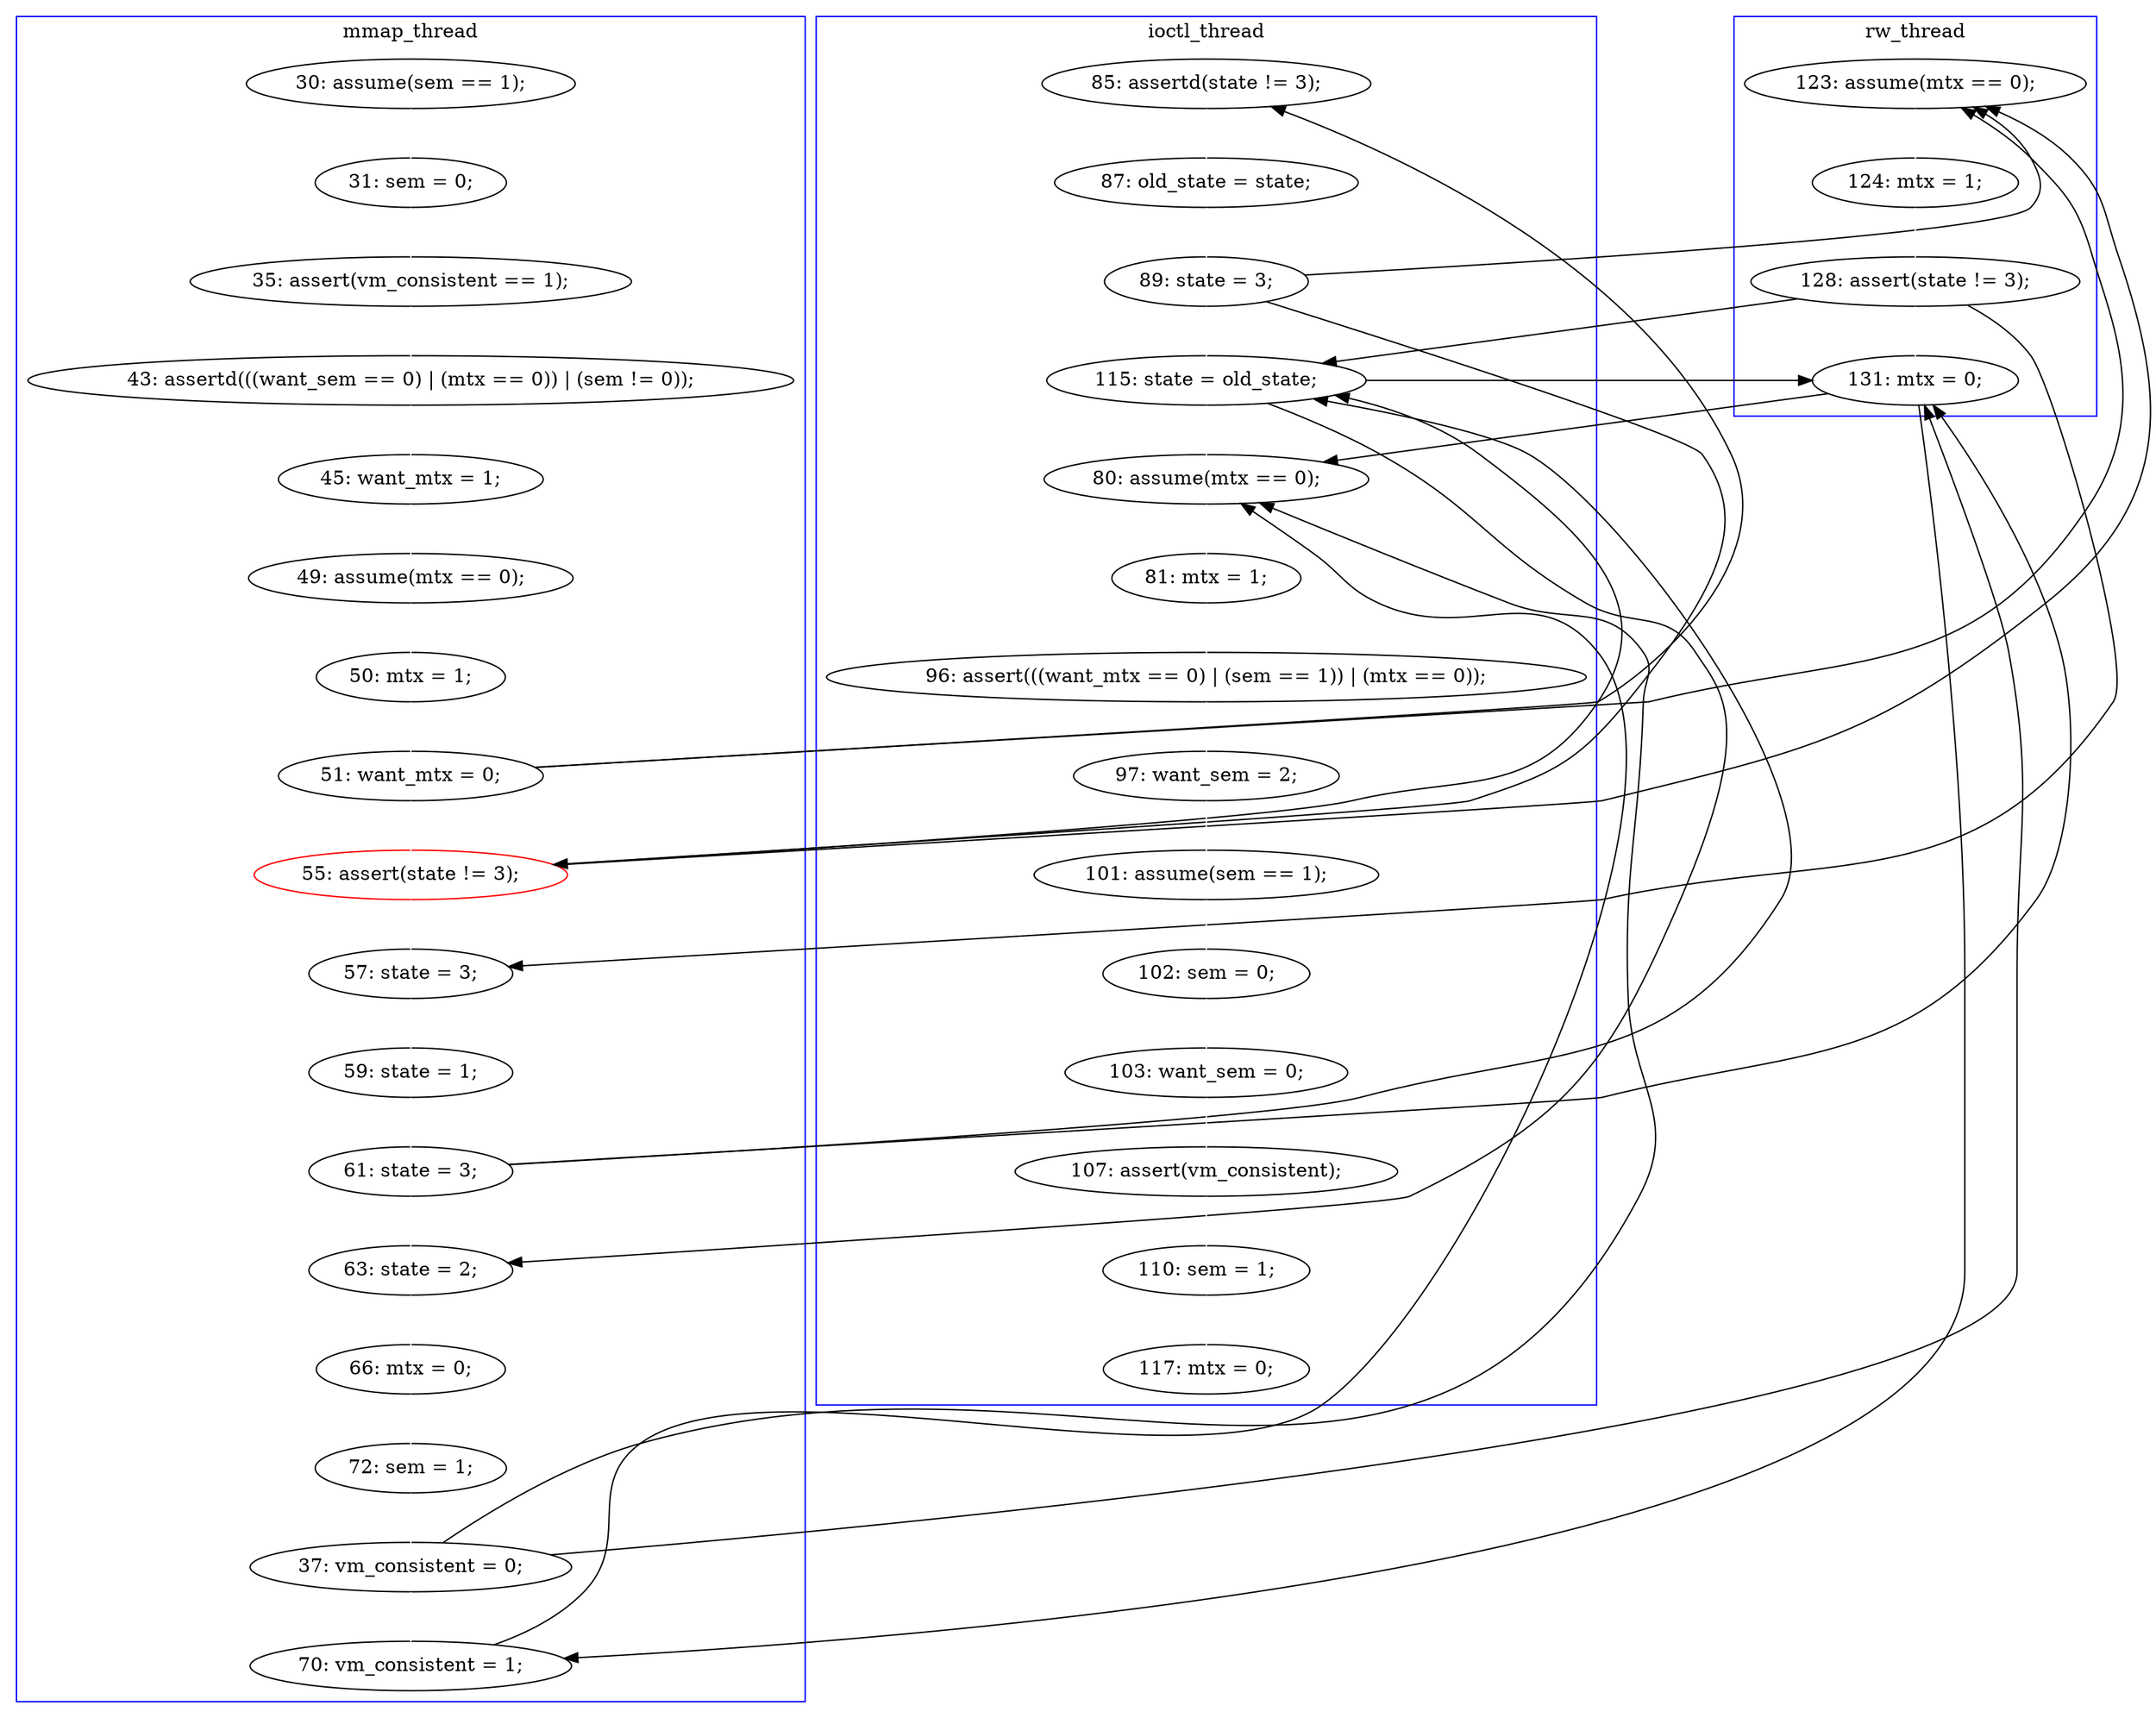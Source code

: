 digraph Counterexample {
	32 -> 33 [color = black, style = solid, constraint = false]
	11 -> 12 [color = white, style = solid]
	44 -> 47 [color = white, style = solid]
	20 -> 21 [color = black, style = solid, constraint = false]
	25 -> 32 [color = black, style = solid, constraint = false]
	16 -> 18 [color = white, style = solid]
	19 -> 20 [color = white, style = solid]
	32 -> 43 [color = white, style = solid]
	18 -> 19 [color = white, style = solid]
	23 -> 32 [color = white, style = solid]
	25 -> 29 [color = white, style = solid]
	38 -> 43 [color = black, style = solid, constraint = false]
	28 -> 38 [color = white, style = solid]
	29 -> 30 [color = white, style = solid]
	28 -> 29 [color = black, style = solid, constraint = false]
	20 -> 26 [color = black, style = solid, constraint = false]
	38 -> 39 [color = black, style = solid, constraint = false]
	35 -> 36 [color = white, style = solid]
	13 -> 14 [color = white, style = solid]
	36 -> 37 [color = white, style = solid]
	30 -> 31 [color = white, style = solid]
	20 -> 25 [color = white, style = solid]
	12 -> 13 [color = white, style = solid]
	23 -> 26 [color = black, style = solid, constraint = false]
	37 -> 39 [color = white, style = solid]
	25 -> 26 [color = black, style = solid, constraint = false]
	33 -> 35 [color = white, style = solid]
	51 -> 52 [color = white, style = solid]
	50 -> 51 [color = white, style = solid]
	52 -> 56 [color = white, style = solid]
	56 -> 57 [color = white, style = solid]
	37 -> 38 [color = black, style = solid, constraint = false]
	22 -> 23 [color = white, style = solid]
	14 -> 16 [color = white, style = solid]
	21 -> 22 [color = white, style = solid]
	28 -> 32 [color = black, style = solid, constraint = false]
	39 -> 43 [color = black, style = solid, constraint = false]
	37 -> 43 [color = black, style = solid, constraint = false]
	47 -> 48 [color = white, style = solid]
	23 -> 25 [color = black, style = solid, constraint = false]
	31 -> 33 [color = white, style = solid]
	48 -> 49 [color = white, style = solid]
	43 -> 44 [color = white, style = solid]
	26 -> 27 [color = white, style = solid]
	31 -> 38 [color = black, style = solid, constraint = false]
	32 -> 38 [color = black, style = solid, constraint = false]
	27 -> 28 [color = white, style = solid]
	49 -> 50 [color = white, style = solid]
	31 -> 32 [color = black, style = solid, constraint = false]
	subgraph cluster2 {
		label = ioctl_thread
		color = blue
		43  [label = "80: assume(mtx == 0);"]
		44  [label = "81: mtx = 1;"]
		21  [label = "85: assertd(state != 3);"]
		57  [label = "117: mtx = 0;"]
		51  [label = "103: want_sem = 0;"]
		22  [label = "87: old_state = state;"]
		50  [label = "102: sem = 0;"]
		49  [label = "101: assume(sem == 1);"]
		48  [label = "97: want_sem = 2;"]
		23  [label = "89: state = 3;"]
		52  [label = "107: assert(vm_consistent);"]
		47  [label = "96: assert(((want_mtx == 0) | (sem == 1)) | (mtx == 0));"]
		56  [label = "110: sem = 1;"]
		32  [label = "115: state = old_state;"]
	}
	subgraph cluster3 {
		label = rw_thread
		color = blue
		38  [label = "131: mtx = 0;"]
		26  [label = "123: assume(mtx == 0);"]
		27  [label = "124: mtx = 1;"]
		28  [label = "128: assert(state != 3);"]
	}
	subgraph cluster1 {
		label = mmap_thread
		color = blue
		11  [label = "30: assume(sem == 1);"]
		31  [label = "61: state = 3;"]
		35  [label = "66: mtx = 0;"]
		36  [label = "72: sem = 1;"]
		25  [label = "55: assert(state != 3);", color = red]
		14  [label = "43: assertd(((want_sem == 0) | (mtx == 0)) | (sem != 0));"]
		37  [label = "37: vm_consistent = 0;"]
		19  [label = "50: mtx = 1;"]
		16  [label = "45: want_mtx = 1;"]
		18  [label = "49: assume(mtx == 0);"]
		33  [label = "63: state = 2;"]
		30  [label = "59: state = 1;"]
		29  [label = "57: state = 3;"]
		13  [label = "35: assert(vm_consistent == 1);"]
		12  [label = "31: sem = 0;"]
		20  [label = "51: want_mtx = 0;"]
		39  [label = "70: vm_consistent = 1;"]
	}
}